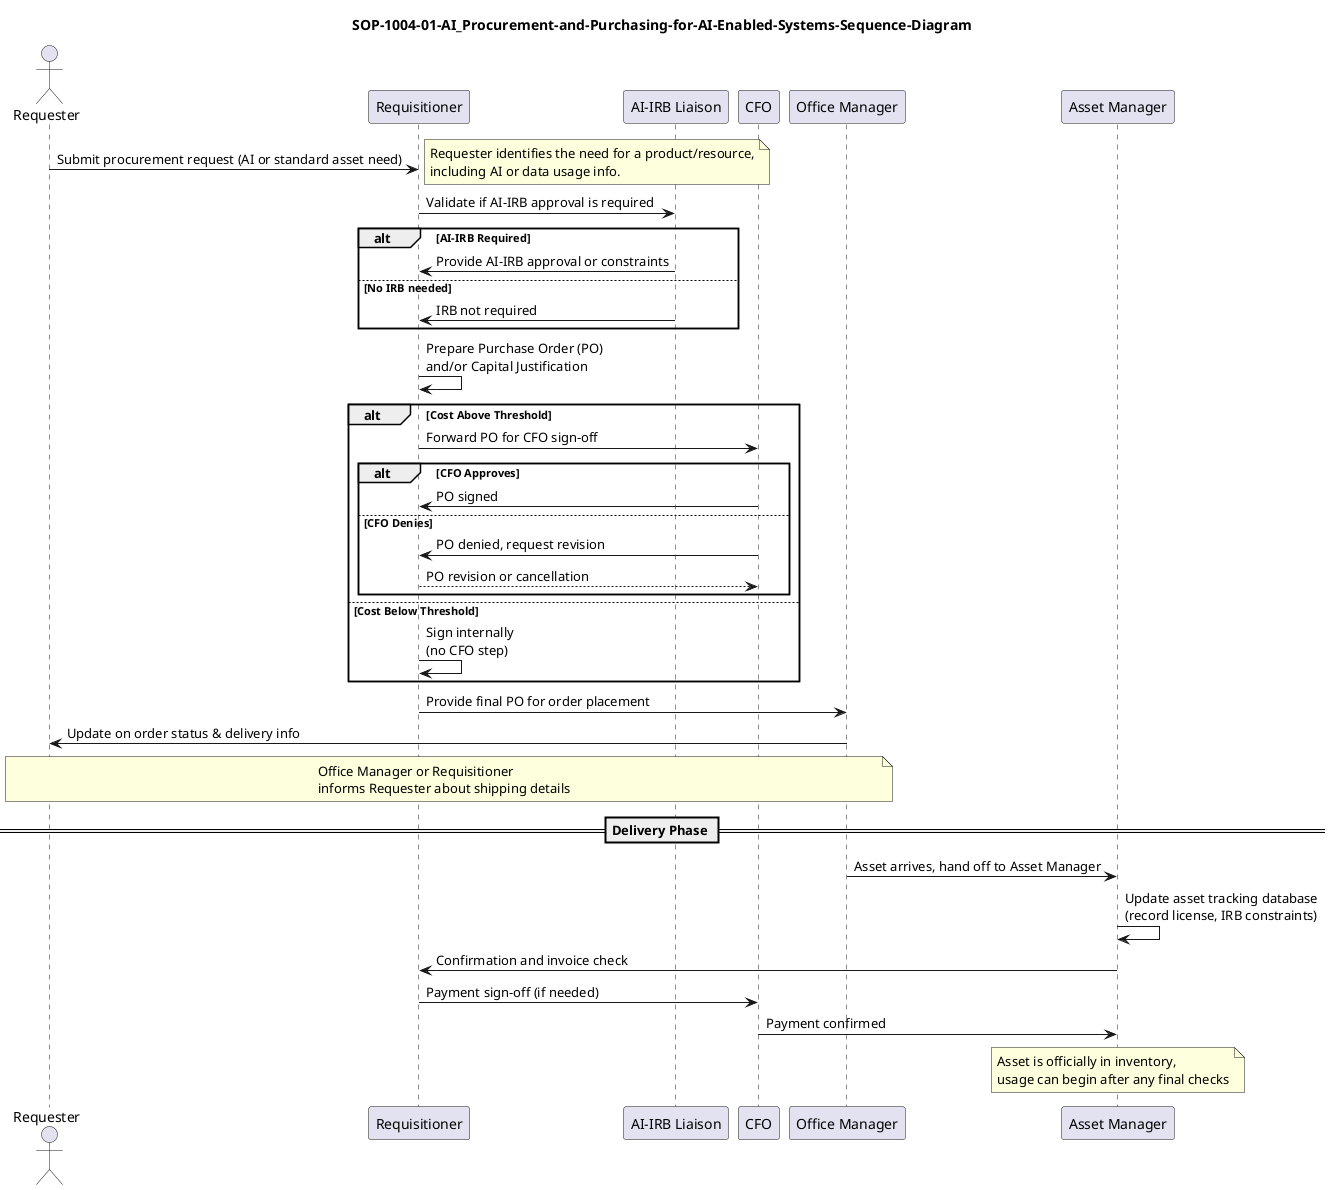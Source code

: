 @startuml

title "SOP-1004-01-AI_Procurement-and-Purchasing-for-AI-Enabled-Systems-Sequence-Diagram"

actor "Requester" as REQ
participant "Requisitioner" as RQN
participant "AI-IRB Liaison" as IRB
participant "CFO" as CFO
participant "Office Manager" as MGR
participant "Asset Manager" as ASM

REQ -> RQN: Submit procurement request (AI or standard asset need)
note right
  Requester identifies the need for a product/resource,
  including AI or data usage info.
end note

RQN -> IRB: Validate if AI-IRB approval is required
alt AI-IRB Required
  IRB -> RQN: Provide AI-IRB approval or constraints
else No IRB needed
  IRB -> RQN: IRB not required
end

RQN -> RQN: Prepare Purchase Order (PO)\nand/or Capital Justification

alt Cost Above Threshold
  RQN -> CFO: Forward PO for CFO sign-off
  alt CFO Approves
    CFO -> RQN: PO signed
  else CFO Denies
    CFO -> RQN: PO denied, request revision
    return PO revision or cancellation
  end
else Cost Below Threshold
  RQN -> RQN: Sign internally\n(no CFO step)
end

RQN -> MGR: Provide final PO for order placement
MGR -> REQ: Update on order status & delivery info
note over MGR,REQ
  Office Manager or Requisitioner
  informs Requester about shipping details
end note

== Delivery Phase ==

MGR -> ASM: Asset arrives, hand off to Asset Manager
ASM -> ASM: Update asset tracking database\n(record license, IRB constraints)
ASM -> RQN: Confirmation and invoice check
RQN -> CFO: Payment sign-off (if needed)
CFO -> ASM: Payment confirmed
note over ASM
  Asset is officially in inventory,
  usage can begin after any final checks
end note

@enduml
